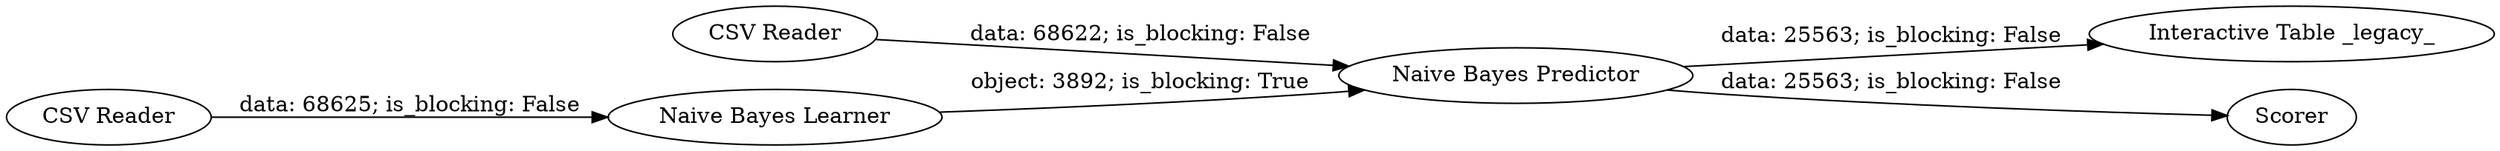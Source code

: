 digraph {
	"5911488968202838447_4" [label="Naive Bayes Learner"]
	"5911488968202838447_5" [label="Naive Bayes Predictor"]
	"5911488968202838447_8" [label="CSV Reader"]
	"5911488968202838447_6" [label="Interactive Table _legacy_"]
	"5911488968202838447_9" [label="CSV Reader"]
	"5911488968202838447_7" [label=Scorer]
	"5911488968202838447_9" -> "5911488968202838447_5" [label="data: 68622; is_blocking: False"]
	"5911488968202838447_4" -> "5911488968202838447_5" [label="object: 3892; is_blocking: True"]
	"5911488968202838447_8" -> "5911488968202838447_4" [label="data: 68625; is_blocking: False"]
	"5911488968202838447_5" -> "5911488968202838447_6" [label="data: 25563; is_blocking: False"]
	"5911488968202838447_5" -> "5911488968202838447_7" [label="data: 25563; is_blocking: False"]
	rankdir=LR
}
